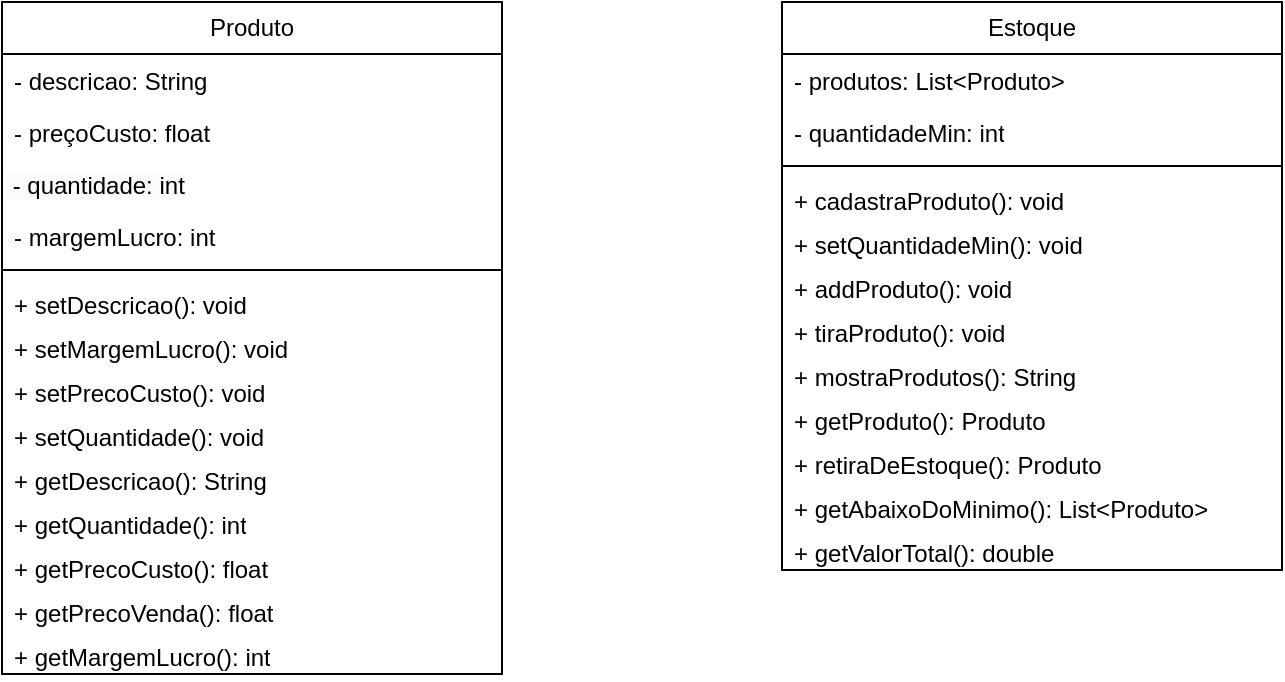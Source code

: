 <mxfile version="21.0.6" type="device"><diagram id="C5RBs43oDa-KdzZeNtuy" name="Page-1"><mxGraphModel dx="1414" dy="805" grid="1" gridSize="10" guides="1" tooltips="1" connect="1" arrows="1" fold="1" page="1" pageScale="1" pageWidth="827" pageHeight="1169" math="0" shadow="0"><root><mxCell id="WIyWlLk6GJQsqaUBKTNV-0"/><mxCell id="WIyWlLk6GJQsqaUBKTNV-1" parent="WIyWlLk6GJQsqaUBKTNV-0"/><mxCell id="wEhlz1T28iOMQNUv6yn3-0" value="Produto&lt;br&gt;" style="swimlane;fontStyle=0;childLayout=stackLayout;horizontal=1;startSize=26;fillColor=none;horizontalStack=0;resizeParent=1;resizeParentMax=0;resizeLast=0;collapsible=1;marginBottom=0;whiteSpace=wrap;html=1;" parent="WIyWlLk6GJQsqaUBKTNV-1" vertex="1"><mxGeometry x="70" y="340" width="250" height="336" as="geometry"/></mxCell><mxCell id="wEhlz1T28iOMQNUv6yn3-1" value="- descricao: String" style="text;strokeColor=none;fillColor=none;align=left;verticalAlign=top;spacingLeft=4;spacingRight=4;overflow=hidden;rotatable=0;points=[[0,0.5],[1,0.5]];portConstraint=eastwest;whiteSpace=wrap;html=1;" parent="wEhlz1T28iOMQNUv6yn3-0" vertex="1"><mxGeometry y="26" width="250" height="26" as="geometry"/></mxCell><mxCell id="wEhlz1T28iOMQNUv6yn3-2" value="- preçoCusto: float" style="text;strokeColor=none;fillColor=none;align=left;verticalAlign=top;spacingLeft=4;spacingRight=4;overflow=hidden;rotatable=0;points=[[0,0.5],[1,0.5]];portConstraint=eastwest;whiteSpace=wrap;html=1;" parent="wEhlz1T28iOMQNUv6yn3-0" vertex="1"><mxGeometry y="52" width="250" height="26" as="geometry"/></mxCell><mxCell id="wEhlz1T28iOMQNUv6yn3-22" value="&lt;span style=&quot;color: rgb(0, 0, 0); font-family: Helvetica; font-size: 12px; font-style: normal; font-variant-ligatures: normal; font-variant-caps: normal; font-weight: 400; letter-spacing: normal; orphans: 2; text-align: left; text-indent: 0px; text-transform: none; widows: 2; word-spacing: 0px; -webkit-text-stroke-width: 0px; background-color: rgb(251, 251, 251); text-decoration-thickness: initial; text-decoration-style: initial; text-decoration-color: initial; float: none; display: inline !important;&quot;&gt;&amp;nbsp;- quantidade: int&lt;/span&gt;" style="text;whiteSpace=wrap;html=1;" parent="wEhlz1T28iOMQNUv6yn3-0" vertex="1"><mxGeometry y="78" width="250" height="26" as="geometry"/></mxCell><mxCell id="wEhlz1T28iOMQNUv6yn3-14" value="- margemLucro: int" style="text;strokeColor=none;fillColor=none;align=left;verticalAlign=top;spacingLeft=4;spacingRight=4;overflow=hidden;rotatable=0;points=[[0,0.5],[1,0.5]];portConstraint=eastwest;whiteSpace=wrap;html=1;" parent="wEhlz1T28iOMQNUv6yn3-0" vertex="1"><mxGeometry y="104" width="250" height="26" as="geometry"/></mxCell><mxCell id="wEhlz1T28iOMQNUv6yn3-12" value="" style="line;strokeWidth=1;fillColor=none;align=left;verticalAlign=middle;spacingTop=-1;spacingLeft=3;spacingRight=3;rotatable=0;labelPosition=right;points=[];portConstraint=eastwest;strokeColor=inherit;" parent="wEhlz1T28iOMQNUv6yn3-0" vertex="1"><mxGeometry y="130" width="250" height="8" as="geometry"/></mxCell><mxCell id="wEhlz1T28iOMQNUv6yn3-17" value="+ setDescricao(): void" style="text;strokeColor=none;fillColor=none;align=left;verticalAlign=top;spacingLeft=4;spacingRight=4;overflow=hidden;rotatable=0;points=[[0,0.5],[1,0.5]];portConstraint=eastwest;whiteSpace=wrap;html=1;" parent="wEhlz1T28iOMQNUv6yn3-0" vertex="1"><mxGeometry y="138" width="250" height="22" as="geometry"/></mxCell><mxCell id="wEhlz1T28iOMQNUv6yn3-3" value="+ setMargemLucro(): void" style="text;strokeColor=none;fillColor=none;align=left;verticalAlign=top;spacingLeft=4;spacingRight=4;overflow=hidden;rotatable=0;points=[[0,0.5],[1,0.5]];portConstraint=eastwest;whiteSpace=wrap;html=1;" parent="wEhlz1T28iOMQNUv6yn3-0" vertex="1"><mxGeometry y="160" width="250" height="22" as="geometry"/></mxCell><mxCell id="wEhlz1T28iOMQNUv6yn3-16" value="+ setPrecoCusto(): void" style="text;strokeColor=none;fillColor=none;align=left;verticalAlign=top;spacingLeft=4;spacingRight=4;overflow=hidden;rotatable=0;points=[[0,0.5],[1,0.5]];portConstraint=eastwest;whiteSpace=wrap;html=1;" parent="wEhlz1T28iOMQNUv6yn3-0" vertex="1"><mxGeometry y="182" width="250" height="22" as="geometry"/></mxCell><mxCell id="wEhlz1T28iOMQNUv6yn3-24" value="+ setQuantidade(): void" style="text;strokeColor=none;fillColor=none;align=left;verticalAlign=top;spacingLeft=4;spacingRight=4;overflow=hidden;rotatable=0;points=[[0,0.5],[1,0.5]];portConstraint=eastwest;whiteSpace=wrap;html=1;" parent="wEhlz1T28iOMQNUv6yn3-0" vertex="1"><mxGeometry y="204" width="250" height="22" as="geometry"/></mxCell><mxCell id="wEhlz1T28iOMQNUv6yn3-21" value="+ getDescricao(): String" style="text;strokeColor=none;fillColor=none;align=left;verticalAlign=top;spacingLeft=4;spacingRight=4;overflow=hidden;rotatable=0;points=[[0,0.5],[1,0.5]];portConstraint=eastwest;whiteSpace=wrap;html=1;" parent="wEhlz1T28iOMQNUv6yn3-0" vertex="1"><mxGeometry y="226" width="250" height="22" as="geometry"/></mxCell><mxCell id="wEhlz1T28iOMQNUv6yn3-25" value="+ getQuantidade(): int" style="text;strokeColor=none;fillColor=none;align=left;verticalAlign=top;spacingLeft=4;spacingRight=4;overflow=hidden;rotatable=0;points=[[0,0.5],[1,0.5]];portConstraint=eastwest;whiteSpace=wrap;html=1;" parent="wEhlz1T28iOMQNUv6yn3-0" vertex="1"><mxGeometry y="248" width="250" height="22" as="geometry"/></mxCell><mxCell id="wEhlz1T28iOMQNUv6yn3-19" value="+ getPrecoCusto(): float" style="text;strokeColor=none;fillColor=none;align=left;verticalAlign=top;spacingLeft=4;spacingRight=4;overflow=hidden;rotatable=0;points=[[0,0.5],[1,0.5]];portConstraint=eastwest;whiteSpace=wrap;html=1;" parent="wEhlz1T28iOMQNUv6yn3-0" vertex="1"><mxGeometry y="270" width="250" height="22" as="geometry"/></mxCell><mxCell id="wEhlz1T28iOMQNUv6yn3-20" value="+ getPrecoVenda(): float" style="text;strokeColor=none;fillColor=none;align=left;verticalAlign=top;spacingLeft=4;spacingRight=4;overflow=hidden;rotatable=0;points=[[0,0.5],[1,0.5]];portConstraint=eastwest;whiteSpace=wrap;html=1;" parent="wEhlz1T28iOMQNUv6yn3-0" vertex="1"><mxGeometry y="292" width="250" height="22" as="geometry"/></mxCell><mxCell id="wEhlz1T28iOMQNUv6yn3-18" value="+ getMargemLucro(): int" style="text;strokeColor=none;fillColor=none;align=left;verticalAlign=top;spacingLeft=4;spacingRight=4;overflow=hidden;rotatable=0;points=[[0,0.5],[1,0.5]];portConstraint=eastwest;whiteSpace=wrap;html=1;" parent="wEhlz1T28iOMQNUv6yn3-0" vertex="1"><mxGeometry y="314" width="250" height="22" as="geometry"/></mxCell><mxCell id="D4gQDbzeUiRbd200p92Z-0" value="Estoque" style="swimlane;fontStyle=0;childLayout=stackLayout;horizontal=1;startSize=26;fillColor=none;horizontalStack=0;resizeParent=1;resizeParentMax=0;resizeLast=0;collapsible=1;marginBottom=0;whiteSpace=wrap;html=1;" vertex="1" parent="WIyWlLk6GJQsqaUBKTNV-1"><mxGeometry x="460" y="340" width="250" height="284" as="geometry"/></mxCell><mxCell id="D4gQDbzeUiRbd200p92Z-1" value="- produtos: List&amp;lt;Produto&amp;gt;" style="text;strokeColor=none;fillColor=none;align=left;verticalAlign=top;spacingLeft=4;spacingRight=4;overflow=hidden;rotatable=0;points=[[0,0.5],[1,0.5]];portConstraint=eastwest;whiteSpace=wrap;html=1;" vertex="1" parent="D4gQDbzeUiRbd200p92Z-0"><mxGeometry y="26" width="250" height="26" as="geometry"/></mxCell><mxCell id="D4gQDbzeUiRbd200p92Z-5" value="- quantidadeMin: int" style="text;strokeColor=none;fillColor=none;align=left;verticalAlign=top;spacingLeft=4;spacingRight=4;overflow=hidden;rotatable=0;points=[[0,0.5],[1,0.5]];portConstraint=eastwest;whiteSpace=wrap;html=1;" vertex="1" parent="D4gQDbzeUiRbd200p92Z-0"><mxGeometry y="52" width="250" height="26" as="geometry"/></mxCell><mxCell id="D4gQDbzeUiRbd200p92Z-6" value="" style="line;strokeWidth=1;fillColor=none;align=left;verticalAlign=middle;spacingTop=-1;spacingLeft=3;spacingRight=3;rotatable=0;labelPosition=right;points=[];portConstraint=eastwest;strokeColor=inherit;" vertex="1" parent="D4gQDbzeUiRbd200p92Z-0"><mxGeometry y="78" width="250" height="8" as="geometry"/></mxCell><mxCell id="D4gQDbzeUiRbd200p92Z-7" value="+ cadastraProduto(): void" style="text;strokeColor=none;fillColor=none;align=left;verticalAlign=top;spacingLeft=4;spacingRight=4;overflow=hidden;rotatable=0;points=[[0,0.5],[1,0.5]];portConstraint=eastwest;whiteSpace=wrap;html=1;" vertex="1" parent="D4gQDbzeUiRbd200p92Z-0"><mxGeometry y="86" width="250" height="22" as="geometry"/></mxCell><mxCell id="D4gQDbzeUiRbd200p92Z-24" value="+ setQuantidadeMin(): void" style="text;strokeColor=none;fillColor=none;align=left;verticalAlign=top;spacingLeft=4;spacingRight=4;overflow=hidden;rotatable=0;points=[[0,0.5],[1,0.5]];portConstraint=eastwest;whiteSpace=wrap;html=1;" vertex="1" parent="D4gQDbzeUiRbd200p92Z-0"><mxGeometry y="108" width="250" height="22" as="geometry"/></mxCell><mxCell id="D4gQDbzeUiRbd200p92Z-20" value="+ addProduto(): void" style="text;strokeColor=none;fillColor=none;align=left;verticalAlign=top;spacingLeft=4;spacingRight=4;overflow=hidden;rotatable=0;points=[[0,0.5],[1,0.5]];portConstraint=eastwest;whiteSpace=wrap;html=1;" vertex="1" parent="D4gQDbzeUiRbd200p92Z-0"><mxGeometry y="130" width="250" height="22" as="geometry"/></mxCell><mxCell id="D4gQDbzeUiRbd200p92Z-19" value="+ tiraProduto(): void" style="text;strokeColor=none;fillColor=none;align=left;verticalAlign=top;spacingLeft=4;spacingRight=4;overflow=hidden;rotatable=0;points=[[0,0.5],[1,0.5]];portConstraint=eastwest;whiteSpace=wrap;html=1;" vertex="1" parent="D4gQDbzeUiRbd200p92Z-0"><mxGeometry y="152" width="250" height="22" as="geometry"/></mxCell><mxCell id="D4gQDbzeUiRbd200p92Z-21" value="+ mostraProdutos(): String&lt;br&gt;" style="text;strokeColor=none;fillColor=none;align=left;verticalAlign=top;spacingLeft=4;spacingRight=4;overflow=hidden;rotatable=0;points=[[0,0.5],[1,0.5]];portConstraint=eastwest;whiteSpace=wrap;html=1;" vertex="1" parent="D4gQDbzeUiRbd200p92Z-0"><mxGeometry y="174" width="250" height="22" as="geometry"/></mxCell><mxCell id="D4gQDbzeUiRbd200p92Z-22" value="+ getProduto(): Produto" style="text;strokeColor=none;fillColor=none;align=left;verticalAlign=top;spacingLeft=4;spacingRight=4;overflow=hidden;rotatable=0;points=[[0,0.5],[1,0.5]];portConstraint=eastwest;whiteSpace=wrap;html=1;" vertex="1" parent="D4gQDbzeUiRbd200p92Z-0"><mxGeometry y="196" width="250" height="22" as="geometry"/></mxCell><mxCell id="D4gQDbzeUiRbd200p92Z-23" value="+ retiraDeEstoque(): Produto" style="text;strokeColor=none;fillColor=none;align=left;verticalAlign=top;spacingLeft=4;spacingRight=4;overflow=hidden;rotatable=0;points=[[0,0.5],[1,0.5]];portConstraint=eastwest;whiteSpace=wrap;html=1;" vertex="1" parent="D4gQDbzeUiRbd200p92Z-0"><mxGeometry y="218" width="250" height="22" as="geometry"/></mxCell><mxCell id="D4gQDbzeUiRbd200p92Z-25" value="+ getAbaixoDoMinimo(): List&amp;lt;Produto&amp;gt;" style="text;strokeColor=none;fillColor=none;align=left;verticalAlign=top;spacingLeft=4;spacingRight=4;overflow=hidden;rotatable=0;points=[[0,0.5],[1,0.5]];portConstraint=eastwest;whiteSpace=wrap;html=1;" vertex="1" parent="D4gQDbzeUiRbd200p92Z-0"><mxGeometry y="240" width="250" height="22" as="geometry"/></mxCell><mxCell id="D4gQDbzeUiRbd200p92Z-26" value="+ getValorTotal(): double" style="text;strokeColor=none;fillColor=none;align=left;verticalAlign=top;spacingLeft=4;spacingRight=4;overflow=hidden;rotatable=0;points=[[0,0.5],[1,0.5]];portConstraint=eastwest;whiteSpace=wrap;html=1;" vertex="1" parent="D4gQDbzeUiRbd200p92Z-0"><mxGeometry y="262" width="250" height="22" as="geometry"/></mxCell></root></mxGraphModel></diagram></mxfile>